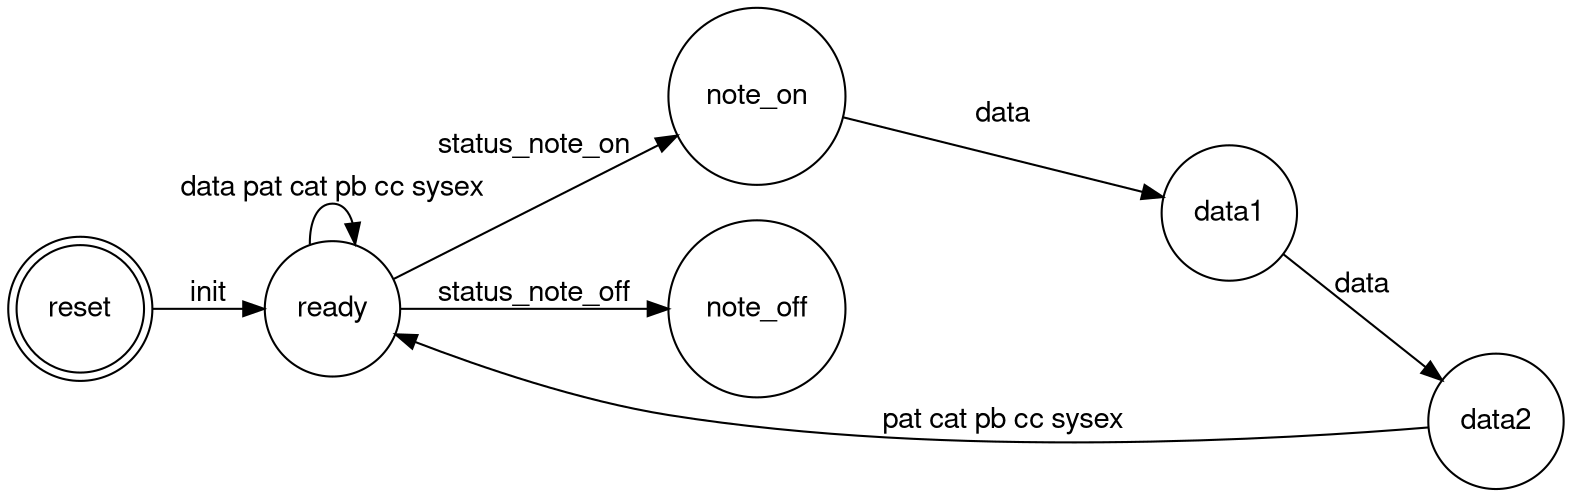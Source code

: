 digraph finite_state_machine {
	fontname="Helvetica,Arial,sans-serif"
	node [fontname="Helvetica,Arial,sans-serif"]
	edge [fontname="Helvetica,Arial,sans-serif"]
	rankdir=LR;
	node [shape = doublecircle]; reset;
	node [shape = circle]; ready note_on note_off data1 data2
	 reset -> ready [label = "init"];
	 ready -> note_on [label = "status_note_on"];
	 ready -> ready [label = "data pat cat pb cc sysex"];
     note_on -> data1 [label = "data"];
     data1 -> data2 [label= "data"]
     data2 -> ready [label= "pat cat pb cc sysex"]
     ready -> note_off [label = "status_note_off"]
}
